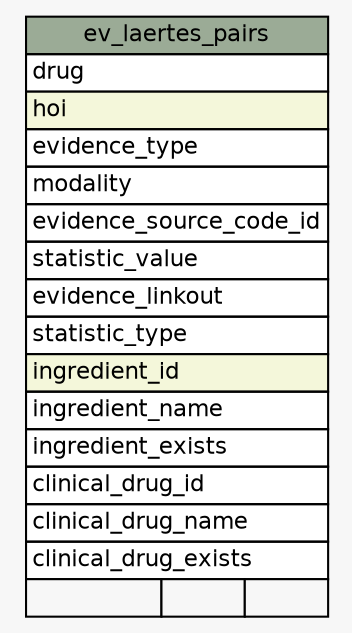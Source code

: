 // dot 2.38.0 on Linux 3.16.0-38-generic
// SchemaSpy rev 590
digraph "ev_laertes_pairs" {
  graph [
    rankdir="RL"
    bgcolor="#f7f7f7"
    nodesep="0.18"
    ranksep="0.46"
    fontname="Helvetica"
    fontsize="11"
  ];
  node [
    fontname="Helvetica"
    fontsize="11"
    shape="plaintext"
  ];
  edge [
    arrowsize="0.8"
  ];
  "ev_laertes_pairs" [
    label=<
    <TABLE BORDER="0" CELLBORDER="1" CELLSPACING="0" BGCOLOR="#ffffff">
      <TR><TD COLSPAN="3" BGCOLOR="#9bab96" ALIGN="CENTER">ev_laertes_pairs</TD></TR>
      <TR><TD PORT="drug" COLSPAN="3" ALIGN="LEFT">drug</TD></TR>
      <TR><TD PORT="hoi" COLSPAN="3" BGCOLOR="#f4f7da" ALIGN="LEFT">hoi</TD></TR>
      <TR><TD PORT="evidence_type" COLSPAN="3" ALIGN="LEFT">evidence_type</TD></TR>
      <TR><TD PORT="modality" COLSPAN="3" ALIGN="LEFT">modality</TD></TR>
      <TR><TD PORT="evidence_source_code_id" COLSPAN="3" ALIGN="LEFT">evidence_source_code_id</TD></TR>
      <TR><TD PORT="statistic_value" COLSPAN="3" ALIGN="LEFT">statistic_value</TD></TR>
      <TR><TD PORT="evidence_linkout" COLSPAN="3" ALIGN="LEFT">evidence_linkout</TD></TR>
      <TR><TD PORT="statistic_type" COLSPAN="3" ALIGN="LEFT">statistic_type</TD></TR>
      <TR><TD PORT="ingredient_id" COLSPAN="3" BGCOLOR="#f4f7da" ALIGN="LEFT">ingredient_id</TD></TR>
      <TR><TD PORT="ingredient_name" COLSPAN="3" ALIGN="LEFT">ingredient_name</TD></TR>
      <TR><TD PORT="ingredient_exists" COLSPAN="3" ALIGN="LEFT">ingredient_exists</TD></TR>
      <TR><TD PORT="clinical_drug_id" COLSPAN="3" ALIGN="LEFT">clinical_drug_id</TD></TR>
      <TR><TD PORT="clinical_drug_name" COLSPAN="3" ALIGN="LEFT">clinical_drug_name</TD></TR>
      <TR><TD PORT="clinical_drug_exists" COLSPAN="3" ALIGN="LEFT">clinical_drug_exists</TD></TR>
      <TR><TD ALIGN="LEFT" BGCOLOR="#f7f7f7">  </TD><TD ALIGN="RIGHT" BGCOLOR="#f7f7f7">  </TD><TD ALIGN="RIGHT" BGCOLOR="#f7f7f7">  </TD></TR>
    </TABLE>>
    URL="tables/ev_laertes_pairs.html"
    tooltip="ev_laertes_pairs"
  ];
}
